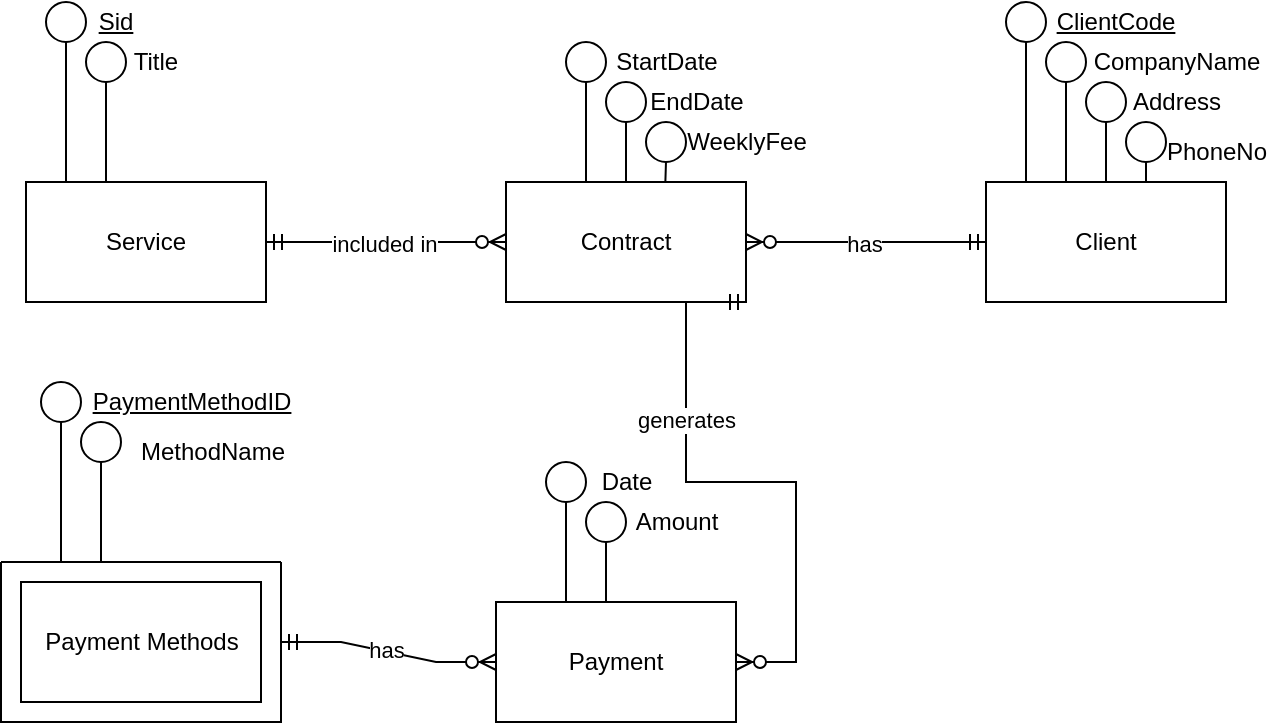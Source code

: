 <mxfile version="24.3.1" type="device">
  <diagram name="Page-1" id="J0CWGOKQlPMZKvl4iXRZ">
    <mxGraphModel dx="1084" dy="577" grid="1" gridSize="10" guides="1" tooltips="1" connect="1" arrows="1" fold="1" page="1" pageScale="1" pageWidth="850" pageHeight="1100" math="0" shadow="0">
      <root>
        <mxCell id="0" />
        <mxCell id="1" parent="0" />
        <mxCell id="wxS6ppPWxhe0wEHpGkt0-1" value="Service" style="rounded=0;whiteSpace=wrap;html=1;" parent="1" vertex="1">
          <mxGeometry x="50" y="120" width="120" height="60" as="geometry" />
        </mxCell>
        <mxCell id="wxS6ppPWxhe0wEHpGkt0-2" value="Payment" style="rounded=0;whiteSpace=wrap;html=1;" parent="1" vertex="1">
          <mxGeometry x="285" y="330" width="120" height="60" as="geometry" />
        </mxCell>
        <mxCell id="wxS6ppPWxhe0wEHpGkt0-3" value="Contract" style="rounded=0;whiteSpace=wrap;html=1;" parent="1" vertex="1">
          <mxGeometry x="290" y="120" width="120" height="60" as="geometry" />
        </mxCell>
        <mxCell id="wxS6ppPWxhe0wEHpGkt0-4" value="Client" style="rounded=0;whiteSpace=wrap;html=1;" parent="1" vertex="1">
          <mxGeometry x="530" y="120" width="120" height="60" as="geometry" />
        </mxCell>
        <mxCell id="wxS6ppPWxhe0wEHpGkt0-5" value="Payment Methods" style="rounded=0;whiteSpace=wrap;html=1;" parent="1" vertex="1">
          <mxGeometry x="47.5" y="320" width="120" height="60" as="geometry" />
        </mxCell>
        <mxCell id="wxS6ppPWxhe0wEHpGkt0-6" value="" style="swimlane;startSize=0;" parent="1" vertex="1">
          <mxGeometry x="37.5" y="310" width="140" height="80" as="geometry" />
        </mxCell>
        <mxCell id="wxS6ppPWxhe0wEHpGkt0-7" value="" style="endArrow=none;html=1;rounded=0;entryX=0.5;entryY=1;entryDx=0;entryDy=0;" parent="1" target="wxS6ppPWxhe0wEHpGkt0-8" edge="1">
          <mxGeometry width="50" height="50" relative="1" as="geometry">
            <mxPoint x="70" y="120" as="sourcePoint" />
            <mxPoint x="70" y="60" as="targetPoint" />
          </mxGeometry>
        </mxCell>
        <mxCell id="wxS6ppPWxhe0wEHpGkt0-8" value="" style="ellipse;whiteSpace=wrap;html=1;aspect=fixed;" parent="1" vertex="1">
          <mxGeometry x="60" y="30" width="20" height="20" as="geometry" />
        </mxCell>
        <mxCell id="wxS6ppPWxhe0wEHpGkt0-9" value="" style="endArrow=none;html=1;rounded=0;entryX=0.5;entryY=1;entryDx=0;entryDy=0;" parent="1" target="wxS6ppPWxhe0wEHpGkt0-10" edge="1">
          <mxGeometry width="50" height="50" relative="1" as="geometry">
            <mxPoint x="90" y="120" as="sourcePoint" />
            <mxPoint x="90" y="80" as="targetPoint" />
          </mxGeometry>
        </mxCell>
        <mxCell id="wxS6ppPWxhe0wEHpGkt0-10" value="" style="ellipse;whiteSpace=wrap;html=1;aspect=fixed;" parent="1" vertex="1">
          <mxGeometry x="80" y="50" width="20" height="20" as="geometry" />
        </mxCell>
        <mxCell id="wxS6ppPWxhe0wEHpGkt0-15" value="&lt;u&gt;Sid&lt;/u&gt;" style="text;html=1;align=center;verticalAlign=middle;whiteSpace=wrap;rounded=0;" parent="1" vertex="1">
          <mxGeometry x="70" y="30" width="50" height="20" as="geometry" />
        </mxCell>
        <mxCell id="wxS6ppPWxhe0wEHpGkt0-18" value="" style="endArrow=none;html=1;rounded=0;entryX=0.5;entryY=1;entryDx=0;entryDy=0;" parent="1" target="wxS6ppPWxhe0wEHpGkt0-19" edge="1">
          <mxGeometry width="50" height="50" relative="1" as="geometry">
            <mxPoint x="330" y="120" as="sourcePoint" />
            <mxPoint x="330" y="80" as="targetPoint" />
          </mxGeometry>
        </mxCell>
        <mxCell id="wxS6ppPWxhe0wEHpGkt0-19" value="" style="ellipse;whiteSpace=wrap;html=1;aspect=fixed;" parent="1" vertex="1">
          <mxGeometry x="320" y="50" width="20" height="20" as="geometry" />
        </mxCell>
        <mxCell id="wxS6ppPWxhe0wEHpGkt0-20" value="" style="endArrow=none;html=1;rounded=0;entryX=0.5;entryY=1;entryDx=0;entryDy=0;" parent="1" target="wxS6ppPWxhe0wEHpGkt0-21" edge="1">
          <mxGeometry width="50" height="50" relative="1" as="geometry">
            <mxPoint x="350" y="120" as="sourcePoint" />
            <mxPoint x="350" y="100" as="targetPoint" />
          </mxGeometry>
        </mxCell>
        <mxCell id="wxS6ppPWxhe0wEHpGkt0-21" value="" style="ellipse;whiteSpace=wrap;html=1;aspect=fixed;" parent="1" vertex="1">
          <mxGeometry x="340" y="70" width="20" height="20" as="geometry" />
        </mxCell>
        <mxCell id="wxS6ppPWxhe0wEHpGkt0-25" value="" style="endArrow=none;html=1;rounded=0;entryX=0.5;entryY=1;entryDx=0;entryDy=0;" parent="1" target="wxS6ppPWxhe0wEHpGkt0-26" edge="1">
          <mxGeometry width="50" height="50" relative="1" as="geometry">
            <mxPoint x="550" y="120" as="sourcePoint" />
            <mxPoint x="550" y="60" as="targetPoint" />
          </mxGeometry>
        </mxCell>
        <mxCell id="wxS6ppPWxhe0wEHpGkt0-26" value="" style="ellipse;whiteSpace=wrap;html=1;aspect=fixed;" parent="1" vertex="1">
          <mxGeometry x="540" y="30" width="20" height="20" as="geometry" />
        </mxCell>
        <mxCell id="wxS6ppPWxhe0wEHpGkt0-27" value="" style="endArrow=none;html=1;rounded=0;entryX=0.5;entryY=1;entryDx=0;entryDy=0;" parent="1" target="wxS6ppPWxhe0wEHpGkt0-28" edge="1">
          <mxGeometry width="50" height="50" relative="1" as="geometry">
            <mxPoint x="570" y="120" as="sourcePoint" />
            <mxPoint x="570" y="80" as="targetPoint" />
          </mxGeometry>
        </mxCell>
        <mxCell id="wxS6ppPWxhe0wEHpGkt0-28" value="" style="ellipse;whiteSpace=wrap;html=1;aspect=fixed;" parent="1" vertex="1">
          <mxGeometry x="560" y="50" width="20" height="20" as="geometry" />
        </mxCell>
        <mxCell id="wxS6ppPWxhe0wEHpGkt0-29" value="" style="endArrow=none;html=1;rounded=0;entryX=0.5;entryY=1;entryDx=0;entryDy=0;" parent="1" target="wxS6ppPWxhe0wEHpGkt0-30" edge="1">
          <mxGeometry width="50" height="50" relative="1" as="geometry">
            <mxPoint x="590" y="120" as="sourcePoint" />
            <mxPoint x="590" y="100" as="targetPoint" />
          </mxGeometry>
        </mxCell>
        <mxCell id="wxS6ppPWxhe0wEHpGkt0-30" value="" style="ellipse;whiteSpace=wrap;html=1;aspect=fixed;" parent="1" vertex="1">
          <mxGeometry x="580" y="70" width="20" height="20" as="geometry" />
        </mxCell>
        <mxCell id="wxS6ppPWxhe0wEHpGkt0-31" value="" style="endArrow=none;html=1;rounded=0;" parent="1" edge="1">
          <mxGeometry width="50" height="50" relative="1" as="geometry">
            <mxPoint x="610" y="120" as="sourcePoint" />
            <mxPoint x="610" y="110" as="targetPoint" />
          </mxGeometry>
        </mxCell>
        <mxCell id="wxS6ppPWxhe0wEHpGkt0-32" value="" style="ellipse;whiteSpace=wrap;html=1;aspect=fixed;" parent="1" vertex="1">
          <mxGeometry x="600" y="90" width="20" height="20" as="geometry" />
        </mxCell>
        <mxCell id="wxS6ppPWxhe0wEHpGkt0-33" value="&lt;u&gt;ClientCode&lt;/u&gt;" style="text;html=1;align=center;verticalAlign=middle;whiteSpace=wrap;rounded=0;" parent="1" vertex="1">
          <mxGeometry x="570" y="30" width="50" height="20" as="geometry" />
        </mxCell>
        <mxCell id="wxS6ppPWxhe0wEHpGkt0-34" value="" style="endArrow=none;html=1;rounded=0;entryX=0.5;entryY=1;entryDx=0;entryDy=0;" parent="1" target="wxS6ppPWxhe0wEHpGkt0-35" edge="1">
          <mxGeometry width="50" height="50" relative="1" as="geometry">
            <mxPoint x="67.5" y="310" as="sourcePoint" />
            <mxPoint x="67.5" y="250" as="targetPoint" />
          </mxGeometry>
        </mxCell>
        <mxCell id="wxS6ppPWxhe0wEHpGkt0-35" value="" style="ellipse;whiteSpace=wrap;html=1;aspect=fixed;" parent="1" vertex="1">
          <mxGeometry x="57.5" y="220" width="20" height="20" as="geometry" />
        </mxCell>
        <mxCell id="wxS6ppPWxhe0wEHpGkt0-36" value="" style="endArrow=none;html=1;rounded=0;entryX=0.5;entryY=1;entryDx=0;entryDy=0;" parent="1" target="wxS6ppPWxhe0wEHpGkt0-37" edge="1">
          <mxGeometry width="50" height="50" relative="1" as="geometry">
            <mxPoint x="87.5" y="310" as="sourcePoint" />
            <mxPoint x="87.5" y="270" as="targetPoint" />
          </mxGeometry>
        </mxCell>
        <mxCell id="wxS6ppPWxhe0wEHpGkt0-37" value="" style="ellipse;whiteSpace=wrap;html=1;aspect=fixed;" parent="1" vertex="1">
          <mxGeometry x="77.5" y="240" width="20" height="20" as="geometry" />
        </mxCell>
        <mxCell id="wxS6ppPWxhe0wEHpGkt0-42" value="&lt;u&gt;PaymentMethodID&lt;/u&gt;" style="text;html=1;align=center;verticalAlign=middle;whiteSpace=wrap;rounded=0;" parent="1" vertex="1">
          <mxGeometry x="107.5" y="220" width="50" height="20" as="geometry" />
        </mxCell>
        <mxCell id="wxS6ppPWxhe0wEHpGkt0-45" value="" style="endArrow=none;html=1;rounded=0;entryX=0.5;entryY=1;entryDx=0;entryDy=0;" parent="1" target="wxS6ppPWxhe0wEHpGkt0-46" edge="1">
          <mxGeometry width="50" height="50" relative="1" as="geometry">
            <mxPoint x="320" y="330" as="sourcePoint" />
            <mxPoint x="320" y="290" as="targetPoint" />
          </mxGeometry>
        </mxCell>
        <mxCell id="wxS6ppPWxhe0wEHpGkt0-46" value="" style="ellipse;whiteSpace=wrap;html=1;aspect=fixed;" parent="1" vertex="1">
          <mxGeometry x="310" y="260" width="20" height="20" as="geometry" />
        </mxCell>
        <mxCell id="wxS6ppPWxhe0wEHpGkt0-47" value="" style="endArrow=none;html=1;rounded=0;entryX=0.5;entryY=1;entryDx=0;entryDy=0;" parent="1" target="wxS6ppPWxhe0wEHpGkt0-48" edge="1">
          <mxGeometry width="50" height="50" relative="1" as="geometry">
            <mxPoint x="340" y="330" as="sourcePoint" />
            <mxPoint x="340" y="310" as="targetPoint" />
          </mxGeometry>
        </mxCell>
        <mxCell id="wxS6ppPWxhe0wEHpGkt0-48" value="" style="ellipse;whiteSpace=wrap;html=1;aspect=fixed;" parent="1" vertex="1">
          <mxGeometry x="330" y="280" width="20" height="20" as="geometry" />
        </mxCell>
        <mxCell id="wxS6ppPWxhe0wEHpGkt0-52" value="Title" style="text;html=1;align=center;verticalAlign=middle;whiteSpace=wrap;rounded=0;" parent="1" vertex="1">
          <mxGeometry x="90" y="50" width="50" height="20" as="geometry" />
        </mxCell>
        <mxCell id="wxS6ppPWxhe0wEHpGkt0-54" value="StartDate" style="text;html=1;align=center;verticalAlign=middle;resizable=0;points=[];autosize=1;strokeColor=none;fillColor=none;" parent="1" vertex="1">
          <mxGeometry x="335" y="45" width="70" height="30" as="geometry" />
        </mxCell>
        <mxCell id="wxS6ppPWxhe0wEHpGkt0-55" value="EndDate" style="text;html=1;align=center;verticalAlign=middle;resizable=0;points=[];autosize=1;strokeColor=none;fillColor=none;" parent="1" vertex="1">
          <mxGeometry x="350" y="65" width="70" height="30" as="geometry" />
        </mxCell>
        <mxCell id="wxS6ppPWxhe0wEHpGkt0-57" value="" style="ellipse;whiteSpace=wrap;html=1;aspect=fixed;" parent="1" vertex="1">
          <mxGeometry x="360" y="90" width="20" height="20" as="geometry" />
        </mxCell>
        <mxCell id="wxS6ppPWxhe0wEHpGkt0-58" value="" style="endArrow=none;html=1;rounded=0;entryX=0.5;entryY=1;entryDx=0;entryDy=0;exitX=0.664;exitY=-0.003;exitDx=0;exitDy=0;exitPerimeter=0;" parent="1" source="wxS6ppPWxhe0wEHpGkt0-3" target="wxS6ppPWxhe0wEHpGkt0-57" edge="1">
          <mxGeometry width="50" height="50" relative="1" as="geometry">
            <mxPoint x="360" y="130" as="sourcePoint" />
            <mxPoint x="360" y="100" as="targetPoint" />
          </mxGeometry>
        </mxCell>
        <mxCell id="wxS6ppPWxhe0wEHpGkt0-59" value="WeeklyFee" style="text;html=1;align=center;verticalAlign=middle;resizable=0;points=[];autosize=1;strokeColor=none;fillColor=none;" parent="1" vertex="1">
          <mxGeometry x="370" y="85" width="80" height="30" as="geometry" />
        </mxCell>
        <mxCell id="wxS6ppPWxhe0wEHpGkt0-60" value="CompanyName" style="text;html=1;align=center;verticalAlign=middle;resizable=0;points=[];autosize=1;strokeColor=none;fillColor=none;" parent="1" vertex="1">
          <mxGeometry x="570" y="45" width="110" height="30" as="geometry" />
        </mxCell>
        <mxCell id="wxS6ppPWxhe0wEHpGkt0-61" value="Address" style="text;html=1;align=center;verticalAlign=middle;resizable=0;points=[];autosize=1;strokeColor=none;fillColor=none;" parent="1" vertex="1">
          <mxGeometry x="590" y="65" width="70" height="30" as="geometry" />
        </mxCell>
        <mxCell id="wxS6ppPWxhe0wEHpGkt0-62" value="PhoneNo" style="text;html=1;align=center;verticalAlign=middle;resizable=0;points=[];autosize=1;strokeColor=none;fillColor=none;" parent="1" vertex="1">
          <mxGeometry x="610" y="90" width="70" height="30" as="geometry" />
        </mxCell>
        <mxCell id="wxS6ppPWxhe0wEHpGkt0-63" value="Date" style="text;html=1;align=center;verticalAlign=middle;resizable=0;points=[];autosize=1;strokeColor=none;fillColor=none;" parent="1" vertex="1">
          <mxGeometry x="325" y="255" width="50" height="30" as="geometry" />
        </mxCell>
        <mxCell id="wxS6ppPWxhe0wEHpGkt0-64" value="Amount" style="text;html=1;align=center;verticalAlign=middle;resizable=0;points=[];autosize=1;strokeColor=none;fillColor=none;" parent="1" vertex="1">
          <mxGeometry x="345" y="275" width="60" height="30" as="geometry" />
        </mxCell>
        <mxCell id="wxS6ppPWxhe0wEHpGkt0-66" value="MethodName" style="text;html=1;align=center;verticalAlign=middle;resizable=0;points=[];autosize=1;strokeColor=none;fillColor=none;" parent="1" vertex="1">
          <mxGeometry x="92.5" y="240" width="100" height="30" as="geometry" />
        </mxCell>
        <mxCell id="wxS6ppPWxhe0wEHpGkt0-67" value="" style="edgeStyle=entityRelationEdgeStyle;fontSize=12;html=1;endArrow=ERzeroToMany;startArrow=ERmandOne;rounded=0;exitX=1;exitY=0.5;exitDx=0;exitDy=0;entryX=0;entryY=0.5;entryDx=0;entryDy=0;" parent="1" source="wxS6ppPWxhe0wEHpGkt0-1" target="wxS6ppPWxhe0wEHpGkt0-3" edge="1">
          <mxGeometry width="100" height="100" relative="1" as="geometry">
            <mxPoint x="170" y="370" as="sourcePoint" />
            <mxPoint x="270" y="270" as="targetPoint" />
          </mxGeometry>
        </mxCell>
        <mxCell id="YI6iL46qrL_J55TheeWR-1" value="included in" style="edgeLabel;html=1;align=center;verticalAlign=middle;resizable=0;points=[];" vertex="1" connectable="0" parent="wxS6ppPWxhe0wEHpGkt0-67">
          <mxGeometry x="-0.017" y="-1" relative="1" as="geometry">
            <mxPoint as="offset" />
          </mxGeometry>
        </mxCell>
        <mxCell id="wxS6ppPWxhe0wEHpGkt0-68" value="" style="edgeStyle=entityRelationEdgeStyle;fontSize=12;html=1;endArrow=ERzeroToMany;startArrow=ERmandOne;rounded=0;exitX=0;exitY=0.5;exitDx=0;exitDy=0;entryX=1;entryY=0.5;entryDx=0;entryDy=0;" parent="1" source="wxS6ppPWxhe0wEHpGkt0-4" target="wxS6ppPWxhe0wEHpGkt0-3" edge="1">
          <mxGeometry width="100" height="100" relative="1" as="geometry">
            <mxPoint x="170" y="370" as="sourcePoint" />
            <mxPoint x="270" y="270" as="targetPoint" />
          </mxGeometry>
        </mxCell>
        <mxCell id="YI6iL46qrL_J55TheeWR-2" value="has" style="edgeLabel;html=1;align=center;verticalAlign=middle;resizable=0;points=[];" vertex="1" connectable="0" parent="wxS6ppPWxhe0wEHpGkt0-68">
          <mxGeometry x="0.017" y="1" relative="1" as="geometry">
            <mxPoint as="offset" />
          </mxGeometry>
        </mxCell>
        <mxCell id="wxS6ppPWxhe0wEHpGkt0-69" value="" style="edgeStyle=entityRelationEdgeStyle;fontSize=12;html=1;endArrow=ERzeroToMany;startArrow=ERmandOne;rounded=0;exitX=1;exitY=1;exitDx=0;exitDy=0;entryX=1;entryY=0.5;entryDx=0;entryDy=0;" parent="1" source="wxS6ppPWxhe0wEHpGkt0-3" target="wxS6ppPWxhe0wEHpGkt0-2" edge="1">
          <mxGeometry width="100" height="100" relative="1" as="geometry">
            <mxPoint x="170" y="370" as="sourcePoint" />
            <mxPoint x="440" y="330" as="targetPoint" />
          </mxGeometry>
        </mxCell>
        <mxCell id="YI6iL46qrL_J55TheeWR-3" value="generates" style="edgeLabel;html=1;align=center;verticalAlign=middle;resizable=0;points=[];" vertex="1" connectable="0" parent="wxS6ppPWxhe0wEHpGkt0-69">
          <mxGeometry x="-0.397" relative="1" as="geometry">
            <mxPoint as="offset" />
          </mxGeometry>
        </mxCell>
        <mxCell id="wxS6ppPWxhe0wEHpGkt0-70" value="" style="edgeStyle=entityRelationEdgeStyle;fontSize=12;html=1;endArrow=ERzeroToMany;startArrow=ERmandOne;rounded=0;exitX=1;exitY=0.5;exitDx=0;exitDy=0;entryX=0;entryY=0.5;entryDx=0;entryDy=0;" parent="1" source="wxS6ppPWxhe0wEHpGkt0-6" target="wxS6ppPWxhe0wEHpGkt0-2" edge="1">
          <mxGeometry width="100" height="100" relative="1" as="geometry">
            <mxPoint x="170" y="370" as="sourcePoint" />
            <mxPoint x="240" y="510" as="targetPoint" />
          </mxGeometry>
        </mxCell>
        <mxCell id="YI6iL46qrL_J55TheeWR-4" value="has" style="edgeLabel;html=1;align=center;verticalAlign=middle;resizable=0;points=[];" vertex="1" connectable="0" parent="wxS6ppPWxhe0wEHpGkt0-70">
          <mxGeometry x="-0.026" y="1" relative="1" as="geometry">
            <mxPoint as="offset" />
          </mxGeometry>
        </mxCell>
      </root>
    </mxGraphModel>
  </diagram>
</mxfile>
